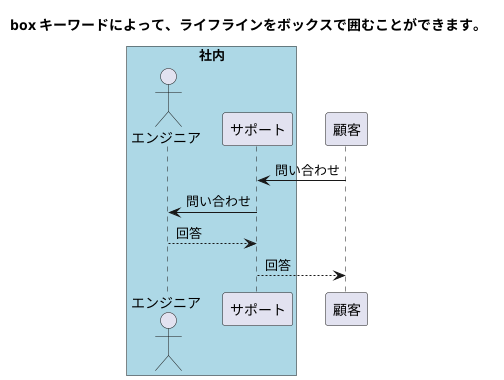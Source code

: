 @startuml{plantuml_seq_box.png}
title box キーワードによって、ライフラインをボックスで囲むことができます。
box "社内" #LightBlue
    actor エンジニア
    participant サポート
end box
participant 顧客

顧客 -> サポート : 問い合わせ
サポート -> エンジニア : 問い合わせ

エンジニア --> サポート : 回答
サポート --> 顧客 : 回答

@enduml
